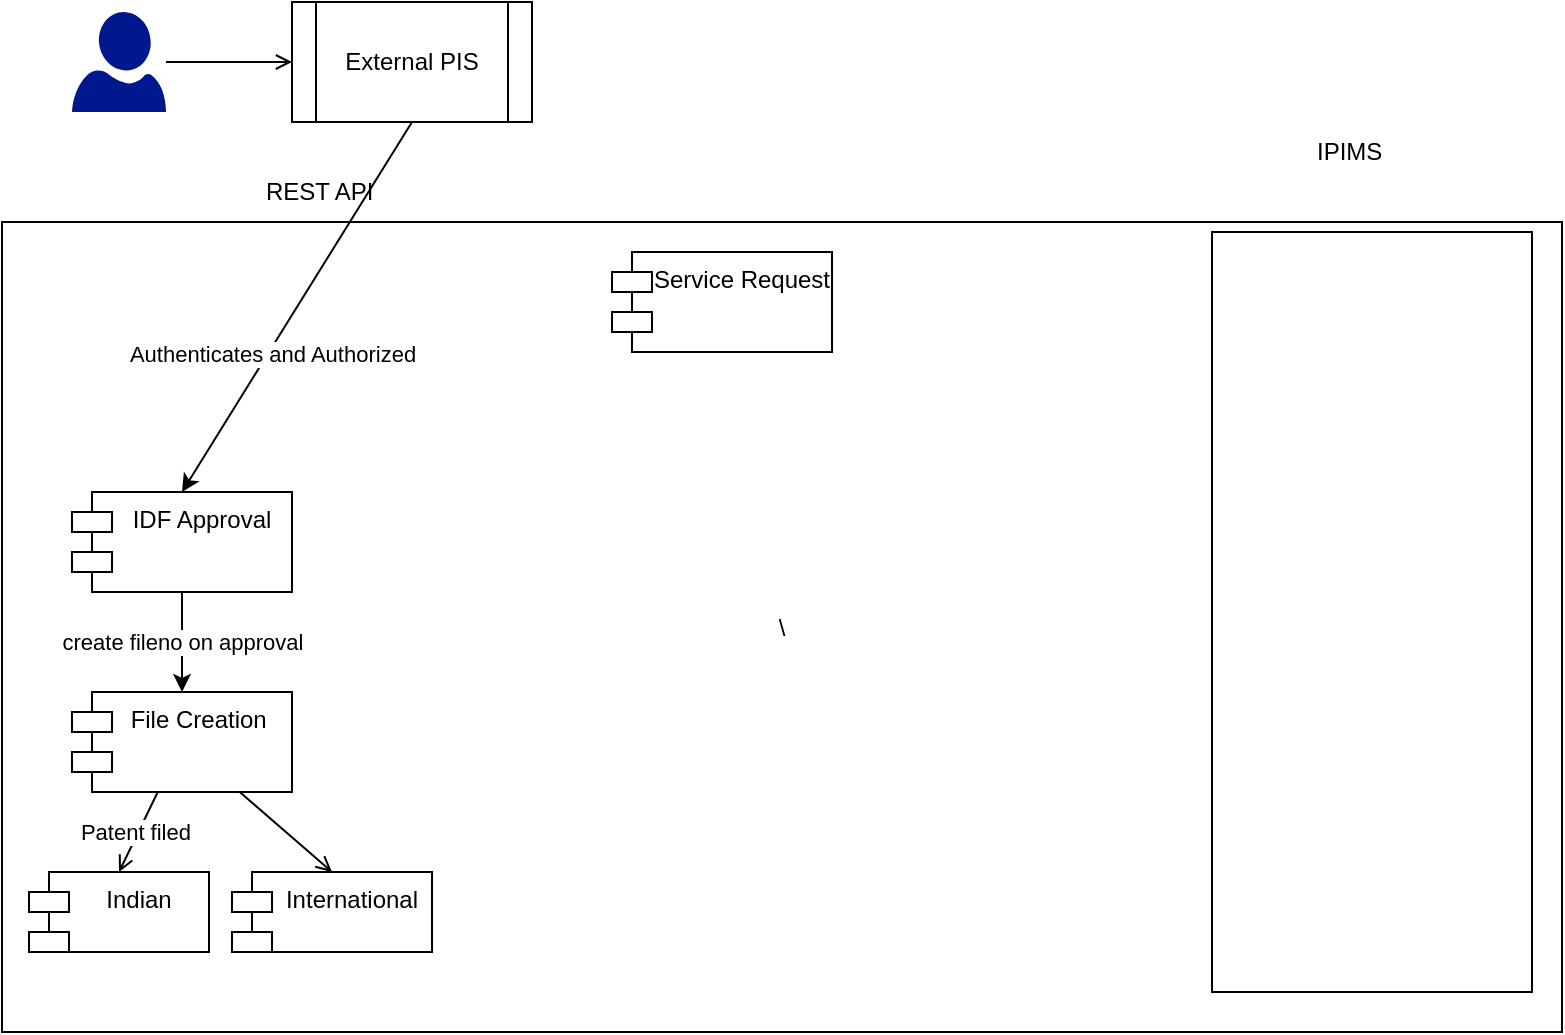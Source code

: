 <mxfile version="13.7.5" type="github">
  <diagram id="1DcZlpppCnB5ftDYnrpj" name="Page-1">
    <mxGraphModel dx="1038" dy="531" grid="1" gridSize="10" guides="1" tooltips="1" connect="1" arrows="1" fold="1" page="1" pageScale="1" pageWidth="850" pageHeight="1100" math="0" shadow="0">
      <root>
        <mxCell id="0" />
        <mxCell id="1" parent="0" />
        <mxCell id="PFrNyJQ9u5XcXT-LjefT-15" value="\" style="rounded=0;whiteSpace=wrap;html=1;" vertex="1" parent="1">
          <mxGeometry x="35" y="135" width="780" height="405" as="geometry" />
        </mxCell>
        <mxCell id="PFrNyJQ9u5XcXT-LjefT-9" value="" style="edgeStyle=orthogonalEdgeStyle;rounded=0;orthogonalLoop=1;jettySize=auto;html=1;startArrow=none;startFill=0;endArrow=open;endFill=0;" edge="1" parent="1" source="PFrNyJQ9u5XcXT-LjefT-7" target="PFrNyJQ9u5XcXT-LjefT-8">
          <mxGeometry relative="1" as="geometry" />
        </mxCell>
        <mxCell id="PFrNyJQ9u5XcXT-LjefT-7" value="" style="aspect=fixed;pointerEvents=1;shadow=0;dashed=0;html=1;strokeColor=none;labelPosition=center;verticalLabelPosition=bottom;verticalAlign=top;align=center;fillColor=#00188D;shape=mxgraph.azure.user" vertex="1" parent="1">
          <mxGeometry x="70" y="30" width="47" height="50" as="geometry" />
        </mxCell>
        <mxCell id="PFrNyJQ9u5XcXT-LjefT-8" value="External PIS" style="shape=process;whiteSpace=wrap;html=1;backgroundOutline=1;" vertex="1" parent="1">
          <mxGeometry x="180" y="25" width="120" height="60" as="geometry" />
        </mxCell>
        <mxCell id="PFrNyJQ9u5XcXT-LjefT-10" value="create fileno on approval" style="edgeStyle=orthogonalEdgeStyle;rounded=0;orthogonalLoop=1;jettySize=auto;html=1;" edge="1" parent="1" source="PFrNyJQ9u5XcXT-LjefT-11" target="PFrNyJQ9u5XcXT-LjefT-12">
          <mxGeometry relative="1" as="geometry" />
        </mxCell>
        <mxCell id="PFrNyJQ9u5XcXT-LjefT-11" value="IDF Approval" style="shape=module;align=left;spacingLeft=20;align=center;verticalAlign=top;" vertex="1" parent="1">
          <mxGeometry x="70" y="270" width="110" height="50" as="geometry" />
        </mxCell>
        <mxCell id="PFrNyJQ9u5XcXT-LjefT-23" value="Patent filed&amp;nbsp;" style="edgeStyle=none;rounded=0;orthogonalLoop=1;jettySize=auto;html=1;entryX=0.5;entryY=0;entryDx=0;entryDy=0;startArrow=none;startFill=0;endArrow=open;endFill=0;" edge="1" parent="1" source="PFrNyJQ9u5XcXT-LjefT-12" target="PFrNyJQ9u5XcXT-LjefT-17">
          <mxGeometry relative="1" as="geometry" />
        </mxCell>
        <mxCell id="PFrNyJQ9u5XcXT-LjefT-24" style="edgeStyle=none;rounded=0;orthogonalLoop=1;jettySize=auto;html=1;entryX=0.5;entryY=0;entryDx=0;entryDy=0;startArrow=none;startFill=0;endArrow=open;endFill=0;" edge="1" parent="1" source="PFrNyJQ9u5XcXT-LjefT-12" target="PFrNyJQ9u5XcXT-LjefT-18">
          <mxGeometry relative="1" as="geometry" />
        </mxCell>
        <mxCell id="PFrNyJQ9u5XcXT-LjefT-12" value="File Creation " style="shape=module;align=left;spacingLeft=20;align=center;verticalAlign=top;" vertex="1" parent="1">
          <mxGeometry x="70" y="370" width="110" height="50" as="geometry" />
        </mxCell>
        <mxCell id="PFrNyJQ9u5XcXT-LjefT-13" value="" style="endArrow=none;html=1;endFill=0;startArrow=classic;startFill=1;entryX=0.5;entryY=1;entryDx=0;entryDy=0;exitX=0.5;exitY=0;exitDx=0;exitDy=0;" edge="1" parent="1" source="PFrNyJQ9u5XcXT-LjefT-11" target="PFrNyJQ9u5XcXT-LjefT-8">
          <mxGeometry width="50" height="50" relative="1" as="geometry">
            <mxPoint x="117" y="145" as="sourcePoint" />
            <mxPoint x="117" y="85" as="targetPoint" />
          </mxGeometry>
        </mxCell>
        <mxCell id="PFrNyJQ9u5XcXT-LjefT-29" value="Authenticates and Authorized" style="edgeLabel;html=1;align=center;verticalAlign=middle;resizable=0;points=[];" vertex="1" connectable="0" parent="PFrNyJQ9u5XcXT-LjefT-13">
          <mxGeometry x="-0.244" y="-1" relative="1" as="geometry">
            <mxPoint as="offset" />
          </mxGeometry>
        </mxCell>
        <mxCell id="PFrNyJQ9u5XcXT-LjefT-14" value="REST API&amp;nbsp;" style="text;html=1;align=center;verticalAlign=middle;resizable=0;points=[];autosize=1;" vertex="1" parent="1">
          <mxGeometry x="160" y="110" width="70" height="20" as="geometry" />
        </mxCell>
        <mxCell id="PFrNyJQ9u5XcXT-LjefT-16" value="IPIMS&amp;nbsp;" style="text;html=1;align=center;verticalAlign=middle;resizable=0;points=[];autosize=1;" vertex="1" parent="1">
          <mxGeometry x="685" y="90" width="50" height="20" as="geometry" />
        </mxCell>
        <mxCell id="PFrNyJQ9u5XcXT-LjefT-17" value="Indian" style="shape=module;align=left;spacingLeft=20;align=center;verticalAlign=top;" vertex="1" parent="1">
          <mxGeometry x="48.5" y="460" width="90" height="40" as="geometry" />
        </mxCell>
        <mxCell id="PFrNyJQ9u5XcXT-LjefT-18" value="International" style="shape=module;align=left;spacingLeft=20;align=center;verticalAlign=top;" vertex="1" parent="1">
          <mxGeometry x="150" y="460" width="100" height="40" as="geometry" />
        </mxCell>
        <mxCell id="PFrNyJQ9u5XcXT-LjefT-25" value="Service Request" style="shape=module;align=left;spacingLeft=20;align=center;verticalAlign=top;" vertex="1" parent="1">
          <mxGeometry x="340" y="150" width="110" height="50" as="geometry" />
        </mxCell>
        <mxCell id="PFrNyJQ9u5XcXT-LjefT-27" style="edgeStyle=none;rounded=0;orthogonalLoop=1;jettySize=auto;html=1;exitX=0.5;exitY=1;exitDx=0;exitDy=0;startArrow=none;startFill=0;endArrow=open;endFill=0;" edge="1" parent="1" source="PFrNyJQ9u5XcXT-LjefT-18" target="PFrNyJQ9u5XcXT-LjefT-18">
          <mxGeometry relative="1" as="geometry" />
        </mxCell>
        <mxCell id="PFrNyJQ9u5XcXT-LjefT-30" value="" style="rounded=0;whiteSpace=wrap;html=1;" vertex="1" parent="1">
          <mxGeometry x="640" y="140" width="160" height="380" as="geometry" />
        </mxCell>
      </root>
    </mxGraphModel>
  </diagram>
</mxfile>
